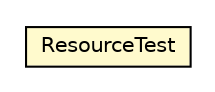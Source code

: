 #!/usr/local/bin/dot
#
# Class diagram 
# Generated by UMLGraph version R5_6-24-gf6e263 (http://www.umlgraph.org/)
#

digraph G {
	edge [fontname="Helvetica",fontsize=10,labelfontname="Helvetica",labelfontsize=10];
	node [fontname="Helvetica",fontsize=10,shape=plaintext];
	nodesep=0.25;
	ranksep=0.5;
	// net.trajano.app.test.ResourceTest
	c14 [label=<<table title="net.trajano.app.test.ResourceTest" border="0" cellborder="1" cellspacing="0" cellpadding="2" port="p" bgcolor="lemonChiffon" href="./ResourceTest.html">
		<tr><td><table border="0" cellspacing="0" cellpadding="1">
<tr><td align="center" balign="center"> ResourceTest </td></tr>
		</table></td></tr>
		</table>>, URL="./ResourceTest.html", fontname="Helvetica", fontcolor="black", fontsize=10.0];
}

